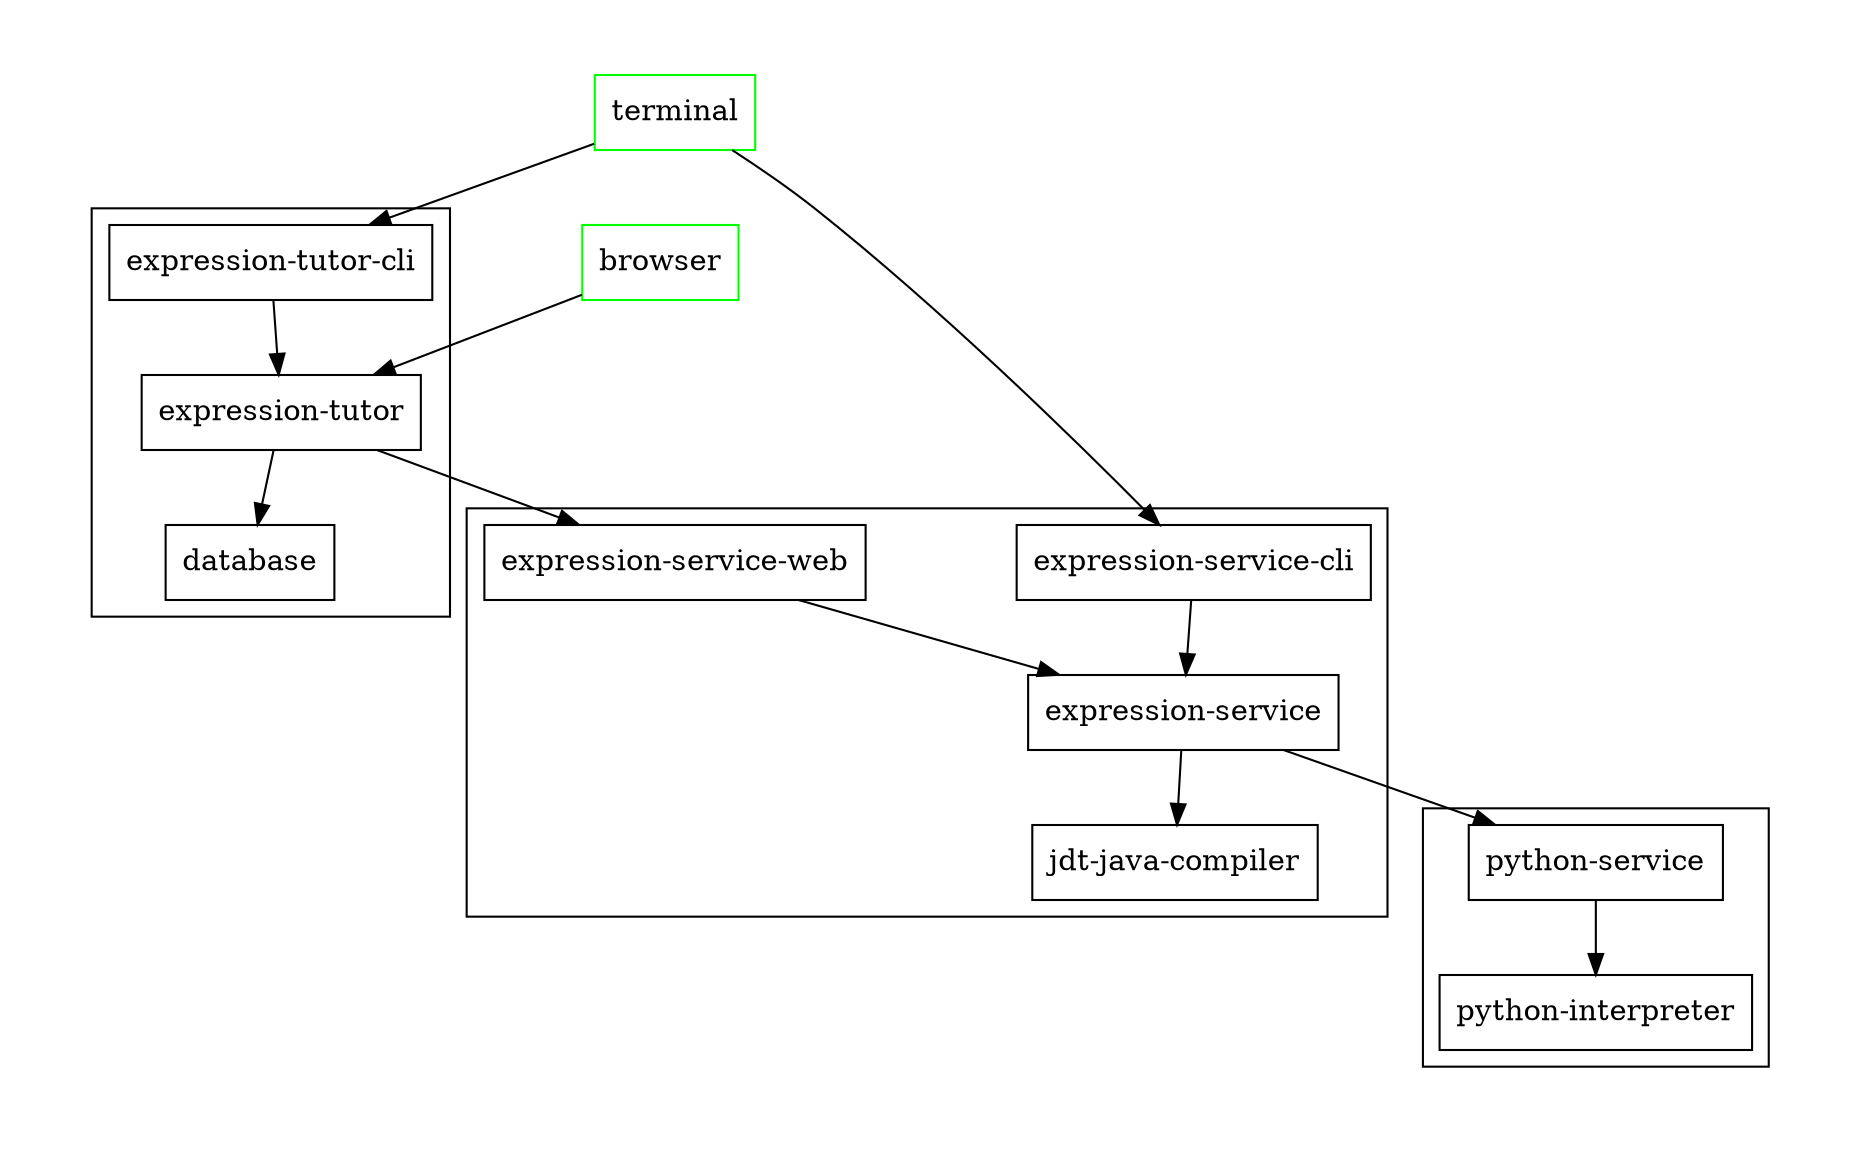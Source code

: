 digraph mygraph {
  graph [pad="0.5", nodesep="1", ranksep="0.5"];
  node [shape=box];

  "terminal" [color="green"]
  "browser" [color="green"]

  subgraph cluster_black_1 {
    color="black"
    "expression-service-cli"
    "expression-service-web"
    "expression-service"
    "jdt-java-compiler"
    "expression-service-cli" -> "expression-service"
    "expression-service-web" -> "expression-service"
    "expression-service" -> "jdt-java-compiler"
  }

  subgraph cluster_black_2 {
    color="black"
    "python-service"
    "python-interpreter"
    "python-service" -> "python-interpreter"
  }

  subgraph cluster_black_3 {
    color="black"
    "expression-tutor-cli"
    "expression-tutor"
    "database"
    "expression-tutor-cli" -> "expression-tutor"
    "expression-tutor" -> "database"
  }

  "terminal" -> "expression-service-cli"
  "terminal" -> "expression-tutor-cli"
  "browser" -> "expression-tutor"
  "expression-tutor" -> "expression-service-web"
  "expression-service" -> "python-service"
}

